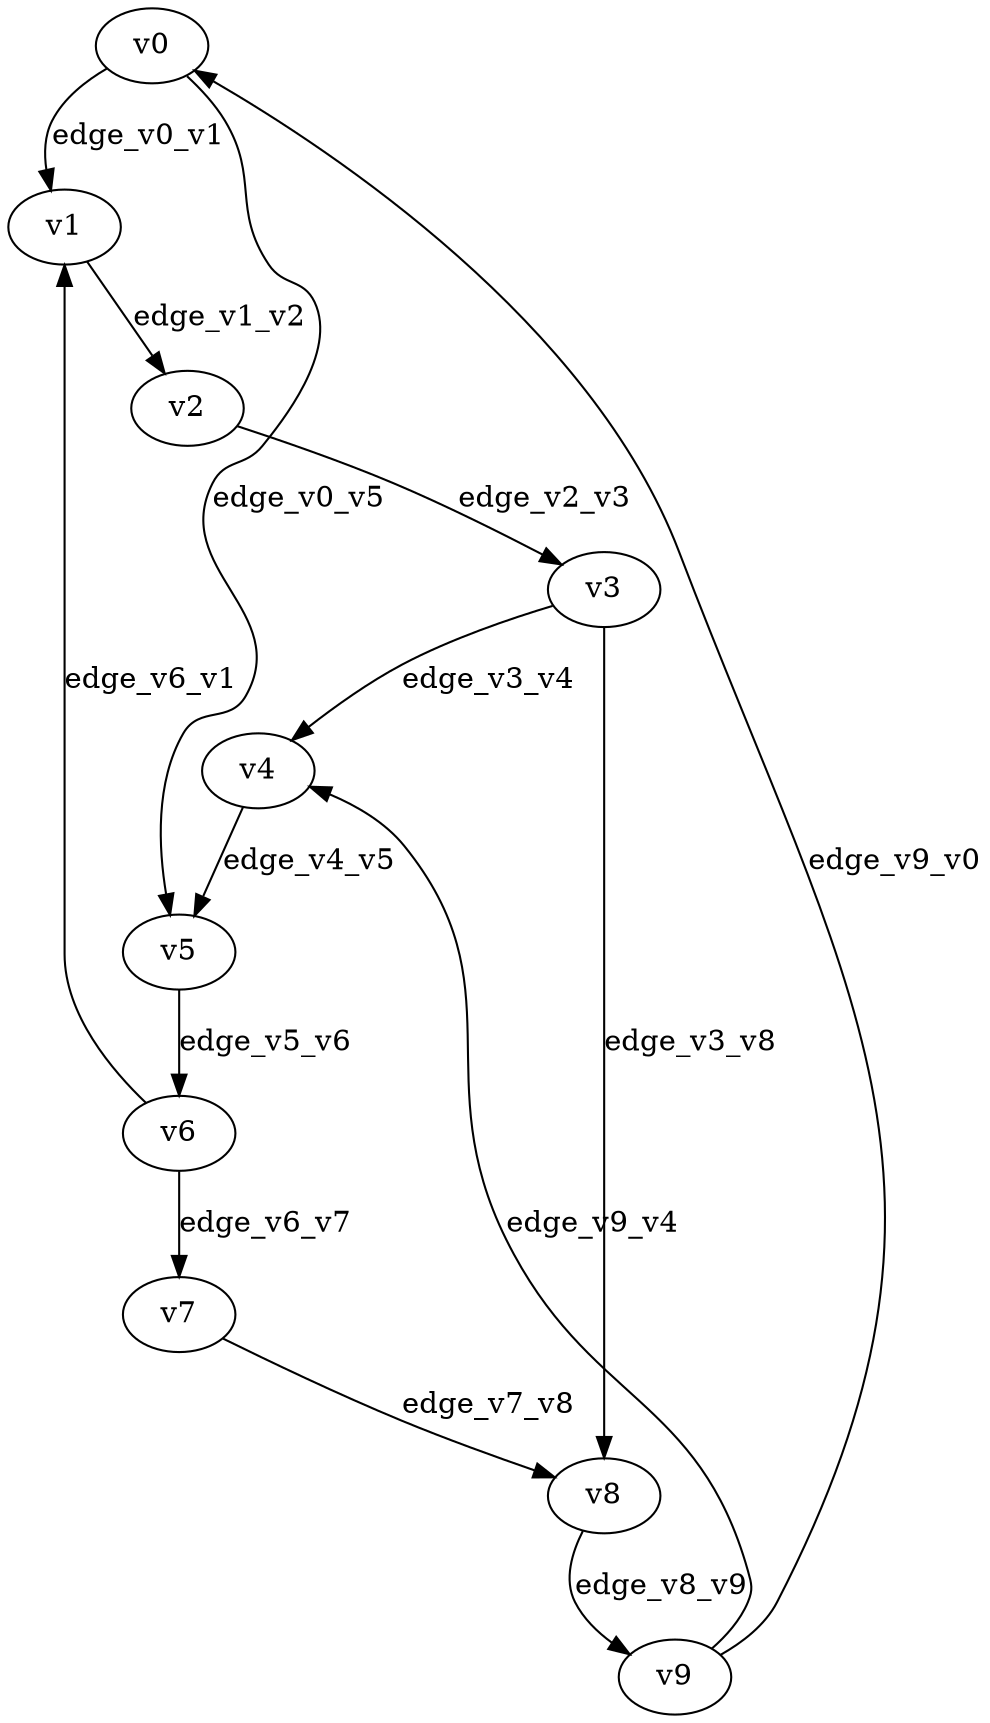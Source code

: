 digraph test006 {
    // Discounted game test case
    // Vertex properties: name [player=X]
    // Edge properties: [weight=Y, discount=Z]

    v0 [name="v0", player=0];
    v1 [name="v1", player=1];
    v2 [name="v2", player=0];
    v3 [name="v3", player=0];
    v4 [name="v4", player=1];
    v5 [name="v5", player=0];
    v6 [name="v6", player=0];
    v7 [name="v7", player=1];
    v8 [name="v8", player=0];
    v9 [name="v9", player=0];

    v0 -> v1 [label="edge_v0_v1", weight=-7.00, discount=0.586];
    v0 -> v5 [label="edge_v0_v5", weight=-6.04, discount=0.586];
    v1 -> v2 [label="edge_v1_v2", weight=-4.50, discount=0.586];
    v2 -> v3 [label="edge_v2_v3", weight=-2.00, discount=0.586];
    v3 -> v4 [label="edge_v3_v4", weight=0.50, discount=0.586];
    v3 -> v8 [label="edge_v3_v8", weight=3.68, discount=0.586];
    v4 -> v5 [label="edge_v4_v5", weight=3.00, discount=0.586];
    v5 -> v6 [label="edge_v5_v6", weight=5.50, discount=0.586];
    v6 -> v7 [label="edge_v6_v7", weight=8.00, discount=0.586];
    v6 -> v1 [label="edge_v6_v1", weight=4.89, discount=0.586];
    v7 -> v8 [label="edge_v7_v8", weight=-9.50, discount=0.586];
    v8 -> v9 [label="edge_v8_v9", weight=-7.00, discount=0.586];
    v9 -> v0 [label="edge_v9_v0", weight=-4.50, discount=0.586];
    v9 -> v4 [label="edge_v9_v4", weight=-4.73, discount=0.586];
}
